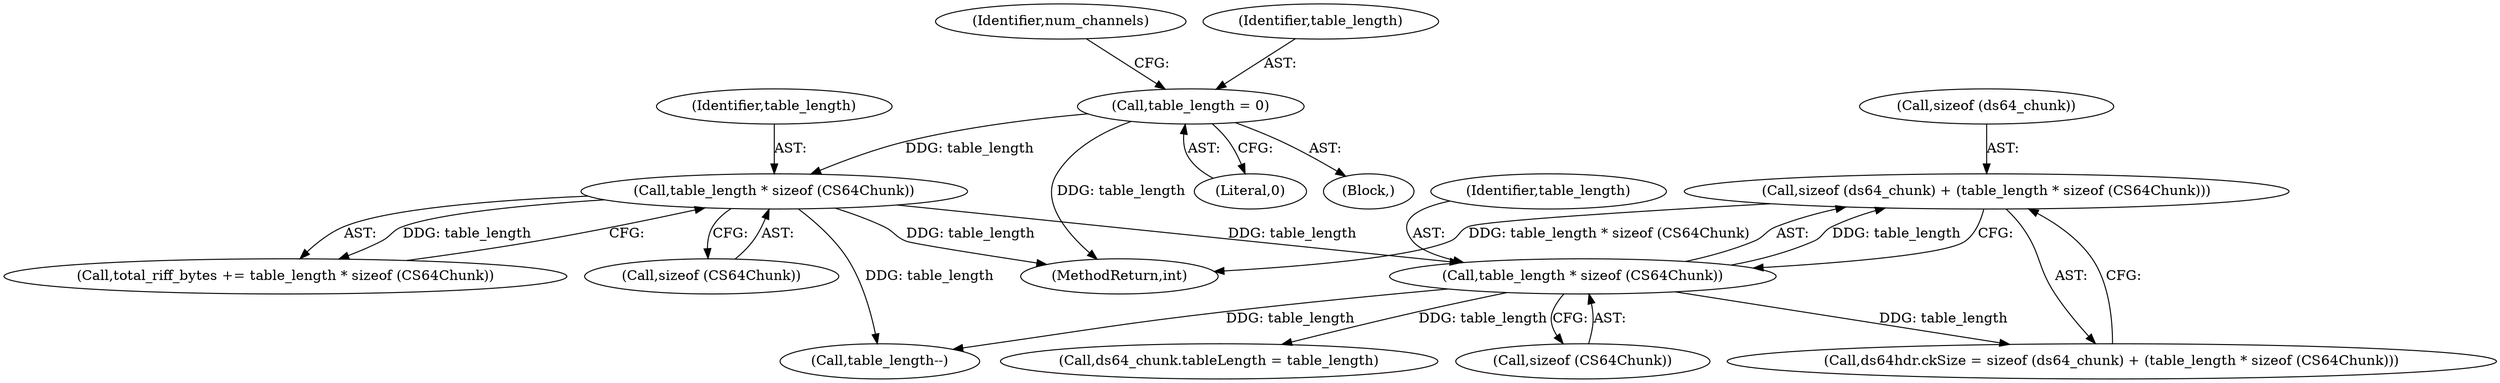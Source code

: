 digraph "0_WavPack_d5bf76b5a88d044a1be1d5656698e3ba737167e5_0@API" {
"1000475" [label="(Call,sizeof (ds64_chunk) + (table_length * sizeof (CS64Chunk)))"];
"1000478" [label="(Call,table_length * sizeof (CS64Chunk))"];
"1000400" [label="(Call,table_length * sizeof (CS64Chunk))"];
"1000117" [label="(Call,table_length = 0)"];
"1000471" [label="(Call,ds64hdr.ckSize = sizeof (ds64_chunk) + (table_length * sizeof (CS64Chunk)))"];
"1000400" [label="(Call,table_length * sizeof (CS64Chunk))"];
"1000402" [label="(Call,sizeof (CS64Chunk))"];
"1000117" [label="(Call,table_length = 0)"];
"1000478" [label="(Call,table_length * sizeof (CS64Chunk))"];
"1000636" [label="(Call,table_length--)"];
"1000499" [label="(Call,ds64_chunk.tableLength = table_length)"];
"1000401" [label="(Identifier,table_length)"];
"1000398" [label="(Call,total_riff_bytes += table_length * sizeof (CS64Chunk))"];
"1000119" [label="(Literal,0)"];
"1000480" [label="(Call,sizeof (CS64Chunk))"];
"1000133" [label="(Identifier,num_channels)"];
"1000479" [label="(Identifier,table_length)"];
"1000475" [label="(Call,sizeof (ds64_chunk) + (table_length * sizeof (CS64Chunk)))"];
"1000476" [label="(Call,sizeof (ds64_chunk))"];
"1000107" [label="(Block,)"];
"1000118" [label="(Identifier,table_length)"];
"1000725" [label="(MethodReturn,int)"];
"1000475" -> "1000471"  [label="AST: "];
"1000475" -> "1000478"  [label="CFG: "];
"1000476" -> "1000475"  [label="AST: "];
"1000478" -> "1000475"  [label="AST: "];
"1000471" -> "1000475"  [label="CFG: "];
"1000475" -> "1000725"  [label="DDG: table_length * sizeof (CS64Chunk)"];
"1000478" -> "1000475"  [label="DDG: table_length"];
"1000478" -> "1000480"  [label="CFG: "];
"1000479" -> "1000478"  [label="AST: "];
"1000480" -> "1000478"  [label="AST: "];
"1000478" -> "1000471"  [label="DDG: table_length"];
"1000400" -> "1000478"  [label="DDG: table_length"];
"1000478" -> "1000499"  [label="DDG: table_length"];
"1000478" -> "1000636"  [label="DDG: table_length"];
"1000400" -> "1000398"  [label="AST: "];
"1000400" -> "1000402"  [label="CFG: "];
"1000401" -> "1000400"  [label="AST: "];
"1000402" -> "1000400"  [label="AST: "];
"1000398" -> "1000400"  [label="CFG: "];
"1000400" -> "1000725"  [label="DDG: table_length"];
"1000400" -> "1000398"  [label="DDG: table_length"];
"1000117" -> "1000400"  [label="DDG: table_length"];
"1000400" -> "1000636"  [label="DDG: table_length"];
"1000117" -> "1000107"  [label="AST: "];
"1000117" -> "1000119"  [label="CFG: "];
"1000118" -> "1000117"  [label="AST: "];
"1000119" -> "1000117"  [label="AST: "];
"1000133" -> "1000117"  [label="CFG: "];
"1000117" -> "1000725"  [label="DDG: table_length"];
}
